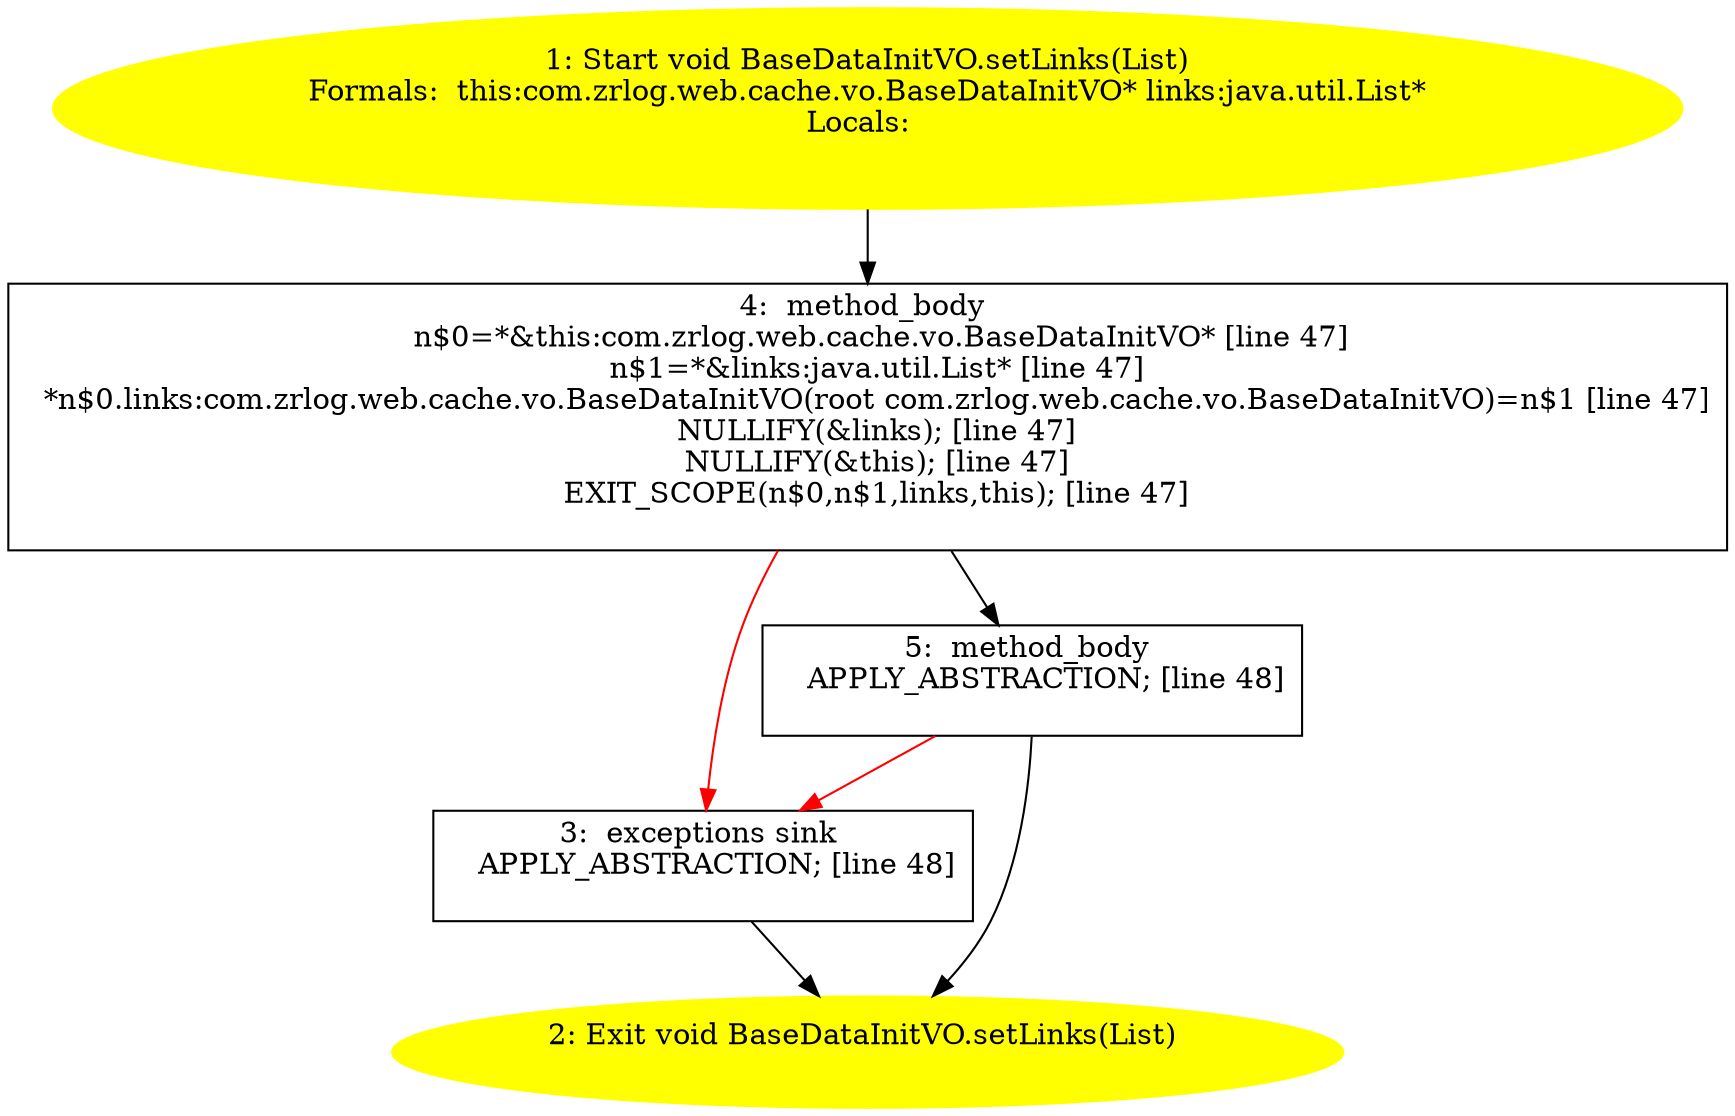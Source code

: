 /* @generated */
digraph cfg {
"com.zrlog.web.cache.vo.BaseDataInitVO.setLinks(java.util.List):void.b651a99d10186bd06855a215071a576d_1" [label="1: Start void BaseDataInitVO.setLinks(List)\nFormals:  this:com.zrlog.web.cache.vo.BaseDataInitVO* links:java.util.List*\nLocals:  \n  " color=yellow style=filled]
	

	 "com.zrlog.web.cache.vo.BaseDataInitVO.setLinks(java.util.List):void.b651a99d10186bd06855a215071a576d_1" -> "com.zrlog.web.cache.vo.BaseDataInitVO.setLinks(java.util.List):void.b651a99d10186bd06855a215071a576d_4" ;
"com.zrlog.web.cache.vo.BaseDataInitVO.setLinks(java.util.List):void.b651a99d10186bd06855a215071a576d_2" [label="2: Exit void BaseDataInitVO.setLinks(List) \n  " color=yellow style=filled]
	

"com.zrlog.web.cache.vo.BaseDataInitVO.setLinks(java.util.List):void.b651a99d10186bd06855a215071a576d_3" [label="3:  exceptions sink \n   APPLY_ABSTRACTION; [line 48]\n " shape="box"]
	

	 "com.zrlog.web.cache.vo.BaseDataInitVO.setLinks(java.util.List):void.b651a99d10186bd06855a215071a576d_3" -> "com.zrlog.web.cache.vo.BaseDataInitVO.setLinks(java.util.List):void.b651a99d10186bd06855a215071a576d_2" ;
"com.zrlog.web.cache.vo.BaseDataInitVO.setLinks(java.util.List):void.b651a99d10186bd06855a215071a576d_4" [label="4:  method_body \n   n$0=*&this:com.zrlog.web.cache.vo.BaseDataInitVO* [line 47]\n  n$1=*&links:java.util.List* [line 47]\n  *n$0.links:com.zrlog.web.cache.vo.BaseDataInitVO(root com.zrlog.web.cache.vo.BaseDataInitVO)=n$1 [line 47]\n  NULLIFY(&links); [line 47]\n  NULLIFY(&this); [line 47]\n  EXIT_SCOPE(n$0,n$1,links,this); [line 47]\n " shape="box"]
	

	 "com.zrlog.web.cache.vo.BaseDataInitVO.setLinks(java.util.List):void.b651a99d10186bd06855a215071a576d_4" -> "com.zrlog.web.cache.vo.BaseDataInitVO.setLinks(java.util.List):void.b651a99d10186bd06855a215071a576d_5" ;
	 "com.zrlog.web.cache.vo.BaseDataInitVO.setLinks(java.util.List):void.b651a99d10186bd06855a215071a576d_4" -> "com.zrlog.web.cache.vo.BaseDataInitVO.setLinks(java.util.List):void.b651a99d10186bd06855a215071a576d_3" [color="red" ];
"com.zrlog.web.cache.vo.BaseDataInitVO.setLinks(java.util.List):void.b651a99d10186bd06855a215071a576d_5" [label="5:  method_body \n   APPLY_ABSTRACTION; [line 48]\n " shape="box"]
	

	 "com.zrlog.web.cache.vo.BaseDataInitVO.setLinks(java.util.List):void.b651a99d10186bd06855a215071a576d_5" -> "com.zrlog.web.cache.vo.BaseDataInitVO.setLinks(java.util.List):void.b651a99d10186bd06855a215071a576d_2" ;
	 "com.zrlog.web.cache.vo.BaseDataInitVO.setLinks(java.util.List):void.b651a99d10186bd06855a215071a576d_5" -> "com.zrlog.web.cache.vo.BaseDataInitVO.setLinks(java.util.List):void.b651a99d10186bd06855a215071a576d_3" [color="red" ];
}
